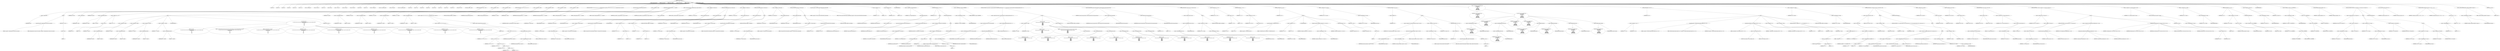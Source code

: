 digraph hostapd_notif_assoc {  
"1000130" [label = "(METHOD,hostapd_notif_assoc)" ]
"1000131" [label = "(PARAM,hostapd_data *hapd)" ]
"1000132" [label = "(PARAM,const u8 *addr)" ]
"1000133" [label = "(PARAM,const u8 *req_ies)" ]
"1000134" [label = "(PARAM,size_t req_ies_len)" ]
"1000135" [label = "(PARAM,int reassoc)" ]
"1000136" [label = "(BLOCK,,)" ]
"1000137" [label = "(LOCAL,v5: int)" ]
"1000138" [label = "(LOCAL,v6: int)" ]
"1000139" [label = "(LOCAL,v8: int)" ]
"1000140" [label = "(LOCAL,v9: int)" ]
"1000141" [label = "(LOCAL,v10: int)" ]
"1000142" [label = "(LOCAL,v11: int)" ]
"1000143" [label = "(LOCAL,v12: hostapd_data *)" ]
"1000144" [label = "(LOCAL,v13: const u8 *)" ]
"1000145" [label = "(LOCAL,v14: int)" ]
"1000146" [label = "(LOCAL,v16: size_t)" ]
"1000147" [label = "(LOCAL,v17: const u8 *)" ]
"1000148" [label = "(LOCAL,v18: sta_info *)" ]
"1000149" [label = "(LOCAL,v19: sta_info *)" ]
"1000150" [label = "(LOCAL,v20: bool)" ]
"1000151" [label = "(LOCAL,v21: int)" ]
"1000152" [label = "(LOCAL,v22: unsigned int)" ]
"1000153" [label = "(LOCAL,v23: wpa_state_machine *)" ]
"1000154" [label = "(LOCAL,v24: wpa_event)" ]
"1000155" [label = "(LOCAL,v25: wpa_state_machine *)" ]
"1000156" [label = "(LOCAL,v26: int)" ]
"1000157" [label = "(LOCAL,v27: int)" ]
"1000158" [label = "(LOCAL,v28: u32)" ]
"1000159" [label = "(LOCAL,v29: int)" ]
"1000160" [label = "(LOCAL,v30: bool)" ]
"1000161" [label = "(LOCAL,v31: int)" ]
"1000162" [label = "(LOCAL,v32: u32)" ]
"1000163" [label = "(LOCAL,v33: u8 *)" ]
"1000164" [label = "(LOCAL,eid: u8 [ 1064 ])" ]
"1000165" [label = "(LOCAL,elems: ieee802_11_elems)" ]
"1000166" [label = "(CONTROL_STRUCTURE,if ( !addr ),if ( !addr ))" ]
"1000167" [label = "(<operator>.logicalNot,!addr)" ]
"1000168" [label = "(IDENTIFIER,addr,!addr)" ]
"1000169" [label = "(BLOCK,,)" ]
"1000170" [label = "(wpa_printf,wpa_printf(2, \"hostapd_notif_assoc: Skip event with no address\"))" ]
"1000171" [label = "(LITERAL,2,wpa_printf(2, \"hostapd_notif_assoc: Skip event with no address\"))" ]
"1000172" [label = "(LITERAL,\"hostapd_notif_assoc: Skip event with no address\",wpa_printf(2, \"hostapd_notif_assoc: Skip event with no address\"))" ]
"1000173" [label = "(RETURN,return -1;,return -1;)" ]
"1000174" [label = "(<operator>.minus,-1)" ]
"1000175" [label = "(LITERAL,1,-1)" ]
"1000176" [label = "(<operator>.assignment,v5 = *addr)" ]
"1000177" [label = "(IDENTIFIER,v5,v5 = *addr)" ]
"1000178" [label = "(<operator>.indirection,*addr)" ]
"1000179" [label = "(IDENTIFIER,addr,v5 = *addr)" ]
"1000180" [label = "(<operator>.assignment,v6 = addr[1])" ]
"1000181" [label = "(IDENTIFIER,v6,v6 = addr[1])" ]
"1000182" [label = "(<operator>.indirectIndexAccess,addr[1])" ]
"1000183" [label = "(IDENTIFIER,addr,v6 = addr[1])" ]
"1000184" [label = "(LITERAL,1,v6 = addr[1])" ]
"1000185" [label = "(CONTROL_STRUCTURE,if ( (v5 & 1) != 0 ),if ( (v5 & 1) != 0 ))" ]
"1000186" [label = "(<operator>.notEquals,(v5 & 1) != 0)" ]
"1000187" [label = "(<operator>.and,v5 & 1)" ]
"1000188" [label = "(IDENTIFIER,v5,v5 & 1)" ]
"1000189" [label = "(LITERAL,1,v5 & 1)" ]
"1000190" [label = "(LITERAL,0,(v5 & 1) != 0)" ]
"1000191" [label = "(BLOCK,,)" ]
"1000192" [label = "(<operator>.assignment,v8 = addr[2])" ]
"1000193" [label = "(IDENTIFIER,v8,v8 = addr[2])" ]
"1000194" [label = "(<operator>.indirectIndexAccess,addr[2])" ]
"1000195" [label = "(IDENTIFIER,addr,v8 = addr[2])" ]
"1000196" [label = "(LITERAL,2,v8 = addr[2])" ]
"1000197" [label = "(<operator>.assignment,v9 = addr[3])" ]
"1000198" [label = "(IDENTIFIER,v9,v9 = addr[3])" ]
"1000199" [label = "(<operator>.indirectIndexAccess,addr[3])" ]
"1000200" [label = "(IDENTIFIER,addr,v9 = addr[3])" ]
"1000201" [label = "(LITERAL,3,v9 = addr[3])" ]
"1000202" [label = "(<operator>.assignment,v10 = addr[4])" ]
"1000203" [label = "(IDENTIFIER,v10,v10 = addr[4])" ]
"1000204" [label = "(<operator>.indirectIndexAccess,addr[4])" ]
"1000205" [label = "(IDENTIFIER,addr,v10 = addr[4])" ]
"1000206" [label = "(LITERAL,4,v10 = addr[4])" ]
"1000207" [label = "(<operator>.assignment,v11 = addr[5])" ]
"1000208" [label = "(IDENTIFIER,v11,v11 = addr[5])" ]
"1000209" [label = "(<operator>.indirectIndexAccess,addr[5])" ]
"1000210" [label = "(IDENTIFIER,addr,v11 = addr[5])" ]
"1000211" [label = "(LITERAL,5,v11 = addr[5])" ]
"1000212" [label = "(JUMP_TARGET,LABEL_10)" ]
"1000213" [label = "(wpa_printf,wpa_printf(\n      2,\n      \"%s: Invalid SA=%02x:%02x:%02x:%02x:%02x:%02x in received indication - ignore this indication silently\",\n      \"hostapd_notif_assoc\",\n      v5,\n      v6,\n      v8,\n      v9,\n      v10,\n      v11))" ]
"1000214" [label = "(LITERAL,2,wpa_printf(\n      2,\n      \"%s: Invalid SA=%02x:%02x:%02x:%02x:%02x:%02x in received indication - ignore this indication silently\",\n      \"hostapd_notif_assoc\",\n      v5,\n      v6,\n      v8,\n      v9,\n      v10,\n      v11))" ]
"1000215" [label = "(LITERAL,\"%s: Invalid SA=%02x:%02x:%02x:%02x:%02x:%02x in received indication - ignore this indication silently\",wpa_printf(\n      2,\n      \"%s: Invalid SA=%02x:%02x:%02x:%02x:%02x:%02x in received indication - ignore this indication silently\",\n      \"hostapd_notif_assoc\",\n      v5,\n      v6,\n      v8,\n      v9,\n      v10,\n      v11))" ]
"1000216" [label = "(LITERAL,\"hostapd_notif_assoc\",wpa_printf(\n      2,\n      \"%s: Invalid SA=%02x:%02x:%02x:%02x:%02x:%02x in received indication - ignore this indication silently\",\n      \"hostapd_notif_assoc\",\n      v5,\n      v6,\n      v8,\n      v9,\n      v10,\n      v11))" ]
"1000217" [label = "(IDENTIFIER,v5,wpa_printf(\n      2,\n      \"%s: Invalid SA=%02x:%02x:%02x:%02x:%02x:%02x in received indication - ignore this indication silently\",\n      \"hostapd_notif_assoc\",\n      v5,\n      v6,\n      v8,\n      v9,\n      v10,\n      v11))" ]
"1000218" [label = "(IDENTIFIER,v6,wpa_printf(\n      2,\n      \"%s: Invalid SA=%02x:%02x:%02x:%02x:%02x:%02x in received indication - ignore this indication silently\",\n      \"hostapd_notif_assoc\",\n      v5,\n      v6,\n      v8,\n      v9,\n      v10,\n      v11))" ]
"1000219" [label = "(IDENTIFIER,v8,wpa_printf(\n      2,\n      \"%s: Invalid SA=%02x:%02x:%02x:%02x:%02x:%02x in received indication - ignore this indication silently\",\n      \"hostapd_notif_assoc\",\n      v5,\n      v6,\n      v8,\n      v9,\n      v10,\n      v11))" ]
"1000220" [label = "(IDENTIFIER,v9,wpa_printf(\n      2,\n      \"%s: Invalid SA=%02x:%02x:%02x:%02x:%02x:%02x in received indication - ignore this indication silently\",\n      \"hostapd_notif_assoc\",\n      v5,\n      v6,\n      v8,\n      v9,\n      v10,\n      v11))" ]
"1000221" [label = "(IDENTIFIER,v10,wpa_printf(\n      2,\n      \"%s: Invalid SA=%02x:%02x:%02x:%02x:%02x:%02x in received indication - ignore this indication silently\",\n      \"hostapd_notif_assoc\",\n      v5,\n      v6,\n      v8,\n      v9,\n      v10,\n      v11))" ]
"1000222" [label = "(IDENTIFIER,v11,wpa_printf(\n      2,\n      \"%s: Invalid SA=%02x:%02x:%02x:%02x:%02x:%02x in received indication - ignore this indication silently\",\n      \"hostapd_notif_assoc\",\n      v5,\n      v6,\n      v8,\n      v9,\n      v10,\n      v11))" ]
"1000223" [label = "(RETURN,return 0;,return 0;)" ]
"1000224" [label = "(LITERAL,0,return 0;)" ]
"1000225" [label = "(<operator>.assignment,v8 = addr[2])" ]
"1000226" [label = "(IDENTIFIER,v8,v8 = addr[2])" ]
"1000227" [label = "(<operator>.indirectIndexAccess,addr[2])" ]
"1000228" [label = "(IDENTIFIER,addr,v8 = addr[2])" ]
"1000229" [label = "(LITERAL,2,v8 = addr[2])" ]
"1000230" [label = "(<operator>.assignment,v9 = addr[3])" ]
"1000231" [label = "(IDENTIFIER,v9,v9 = addr[3])" ]
"1000232" [label = "(<operator>.indirectIndexAccess,addr[3])" ]
"1000233" [label = "(IDENTIFIER,addr,v9 = addr[3])" ]
"1000234" [label = "(LITERAL,3,v9 = addr[3])" ]
"1000235" [label = "(<operator>.assignment,v10 = addr[4])" ]
"1000236" [label = "(IDENTIFIER,v10,v10 = addr[4])" ]
"1000237" [label = "(<operator>.indirectIndexAccess,addr[4])" ]
"1000238" [label = "(IDENTIFIER,addr,v10 = addr[4])" ]
"1000239" [label = "(LITERAL,4,v10 = addr[4])" ]
"1000240" [label = "(<operator>.assignment,v11 = addr[5])" ]
"1000241" [label = "(IDENTIFIER,v11,v11 = addr[5])" ]
"1000242" [label = "(<operator>.indirectIndexAccess,addr[5])" ]
"1000243" [label = "(IDENTIFIER,addr,v11 = addr[5])" ]
"1000244" [label = "(LITERAL,5,v11 = addr[5])" ]
"1000245" [label = "(CONTROL_STRUCTURE,if ( !(v6 | v5 | v8 | v9 | v10 | v11) || !memcmp(addr, hapd->own_addr, 6u) ),if ( !(v6 | v5 | v8 | v9 | v10 | v11) || !memcmp(addr, hapd->own_addr, 6u) ))" ]
"1000246" [label = "(<operator>.logicalOr,!(v6 | v5 | v8 | v9 | v10 | v11) || !memcmp(addr, hapd->own_addr, 6u))" ]
"1000247" [label = "(<operator>.logicalNot,!(v6 | v5 | v8 | v9 | v10 | v11))" ]
"1000248" [label = "(<operator>.or,v6 | v5 | v8 | v9 | v10 | v11)" ]
"1000249" [label = "(IDENTIFIER,v6,v6 | v5 | v8 | v9 | v10 | v11)" ]
"1000250" [label = "(<operator>.or,v5 | v8 | v9 | v10 | v11)" ]
"1000251" [label = "(IDENTIFIER,v5,v5 | v8 | v9 | v10 | v11)" ]
"1000252" [label = "(<operator>.or,v8 | v9 | v10 | v11)" ]
"1000253" [label = "(IDENTIFIER,v8,v8 | v9 | v10 | v11)" ]
"1000254" [label = "(<operator>.or,v9 | v10 | v11)" ]
"1000255" [label = "(IDENTIFIER,v9,v9 | v10 | v11)" ]
"1000256" [label = "(<operator>.or,v10 | v11)" ]
"1000257" [label = "(IDENTIFIER,v10,v10 | v11)" ]
"1000258" [label = "(IDENTIFIER,v11,v10 | v11)" ]
"1000259" [label = "(<operator>.logicalNot,!memcmp(addr, hapd->own_addr, 6u))" ]
"1000260" [label = "(memcmp,memcmp(addr, hapd->own_addr, 6u))" ]
"1000261" [label = "(IDENTIFIER,addr,memcmp(addr, hapd->own_addr, 6u))" ]
"1000262" [label = "(<operator>.indirectFieldAccess,hapd->own_addr)" ]
"1000263" [label = "(IDENTIFIER,hapd,memcmp(addr, hapd->own_addr, 6u))" ]
"1000264" [label = "(FIELD_IDENTIFIER,own_addr,own_addr)" ]
"1000265" [label = "(LITERAL,6u,memcmp(addr, hapd->own_addr, 6u))" ]
"1000266" [label = "(CONTROL_STRUCTURE,goto LABEL_10;,goto LABEL_10;)" ]
"1000267" [label = "(random_add_randomness,random_add_randomness(addr, 6u))" ]
"1000268" [label = "(IDENTIFIER,addr,random_add_randomness(addr, 6u))" ]
"1000269" [label = "(LITERAL,6u,random_add_randomness(addr, 6u))" ]
"1000270" [label = "(<operator>.assignment,v12 = hapd)" ]
"1000271" [label = "(IDENTIFIER,v12,v12 = hapd)" ]
"1000272" [label = "(IDENTIFIER,hapd,v12 = hapd)" ]
"1000273" [label = "(hostapd_logger,hostapd_logger(hapd, addr, 1u, 2, \"associated\"))" ]
"1000274" [label = "(IDENTIFIER,hapd,hostapd_logger(hapd, addr, 1u, 2, \"associated\"))" ]
"1000275" [label = "(IDENTIFIER,addr,hostapd_logger(hapd, addr, 1u, 2, \"associated\"))" ]
"1000276" [label = "(LITERAL,1u,hostapd_logger(hapd, addr, 1u, 2, \"associated\"))" ]
"1000277" [label = "(LITERAL,2,hostapd_logger(hapd, addr, 1u, 2, \"associated\"))" ]
"1000278" [label = "(LITERAL,\"associated\",hostapd_logger(hapd, addr, 1u, 2, \"associated\"))" ]
"1000279" [label = "(ieee802_11_parse_elems,ieee802_11_parse_elems(req_ies, req_ies_len, &elems, 0))" ]
"1000280" [label = "(IDENTIFIER,req_ies,ieee802_11_parse_elems(req_ies, req_ies_len, &elems, 0))" ]
"1000281" [label = "(IDENTIFIER,req_ies_len,ieee802_11_parse_elems(req_ies, req_ies_len, &elems, 0))" ]
"1000282" [label = "(<operator>.addressOf,&elems)" ]
"1000283" [label = "(IDENTIFIER,elems,ieee802_11_parse_elems(req_ies, req_ies_len, &elems, 0))" ]
"1000284" [label = "(LITERAL,0,ieee802_11_parse_elems(req_ies, req_ies_len, &elems, 0))" ]
"1000285" [label = "(<operator>.assignment,v13 = elems.wps_ie)" ]
"1000286" [label = "(IDENTIFIER,v13,v13 = elems.wps_ie)" ]
"1000287" [label = "(<operator>.fieldAccess,elems.wps_ie)" ]
"1000288" [label = "(IDENTIFIER,elems,v13 = elems.wps_ie)" ]
"1000289" [label = "(FIELD_IDENTIFIER,wps_ie,wps_ie)" ]
"1000290" [label = "(CONTROL_STRUCTURE,if ( elems.wps_ie ),if ( elems.wps_ie ))" ]
"1000291" [label = "(<operator>.fieldAccess,elems.wps_ie)" ]
"1000292" [label = "(IDENTIFIER,elems,if ( elems.wps_ie ))" ]
"1000293" [label = "(FIELD_IDENTIFIER,wps_ie,wps_ie)" ]
"1000294" [label = "(BLOCK,,)" ]
"1000295" [label = "(<operator>.assignment,v14 = elems.wps_ie_len)" ]
"1000296" [label = "(IDENTIFIER,v14,v14 = elems.wps_ie_len)" ]
"1000297" [label = "(<operator>.fieldAccess,elems.wps_ie_len)" ]
"1000298" [label = "(IDENTIFIER,elems,v14 = elems.wps_ie_len)" ]
"1000299" [label = "(FIELD_IDENTIFIER,wps_ie_len,wps_ie_len)" ]
"1000300" [label = "(wpa_printf,wpa_printf(2, \"STA included WPS IE in (Re)AssocReq\"))" ]
"1000301" [label = "(LITERAL,2,wpa_printf(2, \"STA included WPS IE in (Re)AssocReq\"))" ]
"1000302" [label = "(LITERAL,\"STA included WPS IE in (Re)AssocReq\",wpa_printf(2, \"STA included WPS IE in (Re)AssocReq\"))" ]
"1000303" [label = "(JUMP_TARGET,LABEL_15)" ]
"1000304" [label = "(<operator>.assignment,v16 = v14 + 2)" ]
"1000305" [label = "(IDENTIFIER,v16,v16 = v14 + 2)" ]
"1000306" [label = "(<operator>.addition,v14 + 2)" ]
"1000307" [label = "(IDENTIFIER,v14,v14 + 2)" ]
"1000308" [label = "(LITERAL,2,v14 + 2)" ]
"1000309" [label = "(<operator>.assignment,v17 = v13 - 2)" ]
"1000310" [label = "(IDENTIFIER,v17,v17 = v13 - 2)" ]
"1000311" [label = "(<operator>.subtraction,v13 - 2)" ]
"1000312" [label = "(IDENTIFIER,v13,v13 - 2)" ]
"1000313" [label = "(LITERAL,2,v13 - 2)" ]
"1000314" [label = "(CONTROL_STRUCTURE,goto LABEL_16;,goto LABEL_16;)" ]
"1000315" [label = "(<operator>.assignment,v13 = elems.rsn_ie)" ]
"1000316" [label = "(IDENTIFIER,v13,v13 = elems.rsn_ie)" ]
"1000317" [label = "(<operator>.fieldAccess,elems.rsn_ie)" ]
"1000318" [label = "(IDENTIFIER,elems,v13 = elems.rsn_ie)" ]
"1000319" [label = "(FIELD_IDENTIFIER,rsn_ie,rsn_ie)" ]
"1000320" [label = "(CONTROL_STRUCTURE,if ( elems.rsn_ie ),if ( elems.rsn_ie ))" ]
"1000321" [label = "(<operator>.fieldAccess,elems.rsn_ie)" ]
"1000322" [label = "(IDENTIFIER,elems,if ( elems.rsn_ie ))" ]
"1000323" [label = "(FIELD_IDENTIFIER,rsn_ie,rsn_ie)" ]
"1000324" [label = "(BLOCK,,)" ]
"1000325" [label = "(<operator>.assignment,v14 = elems.rsn_ie_len)" ]
"1000326" [label = "(IDENTIFIER,v14,v14 = elems.rsn_ie_len)" ]
"1000327" [label = "(<operator>.fieldAccess,elems.rsn_ie_len)" ]
"1000328" [label = "(IDENTIFIER,elems,v14 = elems.rsn_ie_len)" ]
"1000329" [label = "(FIELD_IDENTIFIER,rsn_ie_len,rsn_ie_len)" ]
"1000330" [label = "(wpa_printf,wpa_printf(2, \"STA included RSN IE in (Re)AssocReq\"))" ]
"1000331" [label = "(LITERAL,2,wpa_printf(2, \"STA included RSN IE in (Re)AssocReq\"))" ]
"1000332" [label = "(LITERAL,\"STA included RSN IE in (Re)AssocReq\",wpa_printf(2, \"STA included RSN IE in (Re)AssocReq\"))" ]
"1000333" [label = "(CONTROL_STRUCTURE,goto LABEL_15;,goto LABEL_15;)" ]
"1000334" [label = "(<operator>.assignment,v13 = elems.wpa_ie)" ]
"1000335" [label = "(IDENTIFIER,v13,v13 = elems.wpa_ie)" ]
"1000336" [label = "(<operator>.fieldAccess,elems.wpa_ie)" ]
"1000337" [label = "(IDENTIFIER,elems,v13 = elems.wpa_ie)" ]
"1000338" [label = "(FIELD_IDENTIFIER,wpa_ie,wpa_ie)" ]
"1000339" [label = "(CONTROL_STRUCTURE,if ( elems.wpa_ie ),if ( elems.wpa_ie ))" ]
"1000340" [label = "(<operator>.fieldAccess,elems.wpa_ie)" ]
"1000341" [label = "(IDENTIFIER,elems,if ( elems.wpa_ie ))" ]
"1000342" [label = "(FIELD_IDENTIFIER,wpa_ie,wpa_ie)" ]
"1000343" [label = "(BLOCK,,)" ]
"1000344" [label = "(<operator>.assignment,v14 = elems.wpa_ie_len)" ]
"1000345" [label = "(IDENTIFIER,v14,v14 = elems.wpa_ie_len)" ]
"1000346" [label = "(<operator>.fieldAccess,elems.wpa_ie_len)" ]
"1000347" [label = "(IDENTIFIER,elems,v14 = elems.wpa_ie_len)" ]
"1000348" [label = "(FIELD_IDENTIFIER,wpa_ie_len,wpa_ie_len)" ]
"1000349" [label = "(wpa_printf,wpa_printf(2, \"STA included WPA IE in (Re)AssocReq\"))" ]
"1000350" [label = "(LITERAL,2,wpa_printf(2, \"STA included WPA IE in (Re)AssocReq\"))" ]
"1000351" [label = "(LITERAL,\"STA included WPA IE in (Re)AssocReq\",wpa_printf(2, \"STA included WPA IE in (Re)AssocReq\"))" ]
"1000352" [label = "(CONTROL_STRUCTURE,goto LABEL_15;,goto LABEL_15;)" ]
"1000353" [label = "(wpa_printf,wpa_printf(2, \"STA did not include WPS/RSN/WPA IE in (Re)AssocReq\"))" ]
"1000354" [label = "(LITERAL,2,wpa_printf(2, \"STA did not include WPS/RSN/WPA IE in (Re)AssocReq\"))" ]
"1000355" [label = "(LITERAL,\"STA did not include WPS/RSN/WPA IE in (Re)AssocReq\",wpa_printf(2, \"STA did not include WPS/RSN/WPA IE in (Re)AssocReq\"))" ]
"1000356" [label = "(<operator>.assignment,v17 = 0)" ]
"1000357" [label = "(IDENTIFIER,v17,v17 = 0)" ]
"1000358" [label = "(LITERAL,0,v17 = 0)" ]
"1000359" [label = "(<operator>.assignment,v16 = 0)" ]
"1000360" [label = "(IDENTIFIER,v16,v16 = 0)" ]
"1000361" [label = "(LITERAL,0,v16 = 0)" ]
"1000362" [label = "(JUMP_TARGET,LABEL_16)" ]
"1000363" [label = "(<operator>.assignment,v18 = ap_get_sta(hapd, addr))" ]
"1000364" [label = "(IDENTIFIER,v18,v18 = ap_get_sta(hapd, addr))" ]
"1000365" [label = "(ap_get_sta,ap_get_sta(hapd, addr))" ]
"1000366" [label = "(IDENTIFIER,hapd,ap_get_sta(hapd, addr))" ]
"1000367" [label = "(IDENTIFIER,addr,ap_get_sta(hapd, addr))" ]
"1000368" [label = "(CONTROL_STRUCTURE,if ( v18 ),if ( v18 ))" ]
"1000369" [label = "(IDENTIFIER,v18,if ( v18 ))" ]
"1000370" [label = "(BLOCK,,)" ]
"1000371" [label = "(<operator>.assignment,v19 = v18)" ]
"1000372" [label = "(IDENTIFIER,v19,v19 = v18)" ]
"1000373" [label = "(IDENTIFIER,v18,v19 = v18)" ]
"1000374" [label = "(ap_sta_no_session_timeout,ap_sta_no_session_timeout(hapd, v18))" ]
"1000375" [label = "(IDENTIFIER,hapd,ap_sta_no_session_timeout(hapd, v18))" ]
"1000376" [label = "(IDENTIFIER,v18,ap_sta_no_session_timeout(hapd, v18))" ]
"1000377" [label = "(accounting_sta_stop,accounting_sta_stop(hapd, v19))" ]
"1000378" [label = "(IDENTIFIER,hapd,accounting_sta_stop(hapd, v19))" ]
"1000379" [label = "(IDENTIFIER,v19,accounting_sta_stop(hapd, v19))" ]
"1000380" [label = "(<operator>.assignment,v19->timeout_next = STA_NULLFUNC)" ]
"1000381" [label = "(<operator>.indirectFieldAccess,v19->timeout_next)" ]
"1000382" [label = "(IDENTIFIER,v19,v19->timeout_next = STA_NULLFUNC)" ]
"1000383" [label = "(FIELD_IDENTIFIER,timeout_next,timeout_next)" ]
"1000384" [label = "(IDENTIFIER,STA_NULLFUNC,v19->timeout_next = STA_NULLFUNC)" ]
"1000385" [label = "(CONTROL_STRUCTURE,else,else)" ]
"1000386" [label = "(BLOCK,,)" ]
"1000387" [label = "(<operator>.assignment,v19 = ap_sta_add(hapd, addr))" ]
"1000388" [label = "(IDENTIFIER,v19,v19 = ap_sta_add(hapd, addr))" ]
"1000389" [label = "(ap_sta_add,ap_sta_add(hapd, addr))" ]
"1000390" [label = "(IDENTIFIER,hapd,ap_sta_add(hapd, addr))" ]
"1000391" [label = "(IDENTIFIER,addr,ap_sta_add(hapd, addr))" ]
"1000392" [label = "(CONTROL_STRUCTURE,if ( !v19 ),if ( !v19 ))" ]
"1000393" [label = "(<operator>.logicalNot,!v19)" ]
"1000394" [label = "(IDENTIFIER,v19,!v19)" ]
"1000395" [label = "(BLOCK,,)" ]
"1000396" [label = "(hostapd_drv_sta_disassoc,hostapd_drv_sta_disassoc(hapd, addr, 5))" ]
"1000397" [label = "(IDENTIFIER,hapd,hostapd_drv_sta_disassoc(hapd, addr, 5))" ]
"1000398" [label = "(IDENTIFIER,addr,hostapd_drv_sta_disassoc(hapd, addr, 5))" ]
"1000399" [label = "(LITERAL,5,hostapd_drv_sta_disassoc(hapd, addr, 5))" ]
"1000400" [label = "(RETURN,return -1;,return -1;)" ]
"1000401" [label = "(<operator>.minus,-1)" ]
"1000402" [label = "(LITERAL,1,-1)" ]
"1000403" [label = "(<operators>.assignmentAnd,v19->flags &= 0xFFFECFFF)" ]
"1000404" [label = "(<operator>.indirectFieldAccess,v19->flags)" ]
"1000405" [label = "(IDENTIFIER,v19,v19->flags &= 0xFFFECFFF)" ]
"1000406" [label = "(FIELD_IDENTIFIER,flags,flags)" ]
"1000407" [label = "(LITERAL,0xFFFECFFF,v19->flags &= 0xFFFECFFF)" ]
"1000408" [label = "(CONTROL_STRUCTURE,if ( !hapd->iface->drv_max_acl_mac_addrs && hostapd_check_acl(hapd, addr, 0) != 1 ),if ( !hapd->iface->drv_max_acl_mac_addrs && hostapd_check_acl(hapd, addr, 0) != 1 ))" ]
"1000409" [label = "(<operator>.logicalAnd,!hapd->iface->drv_max_acl_mac_addrs && hostapd_check_acl(hapd, addr, 0) != 1)" ]
"1000410" [label = "(<operator>.logicalNot,!hapd->iface->drv_max_acl_mac_addrs)" ]
"1000411" [label = "(<operator>.indirectFieldAccess,hapd->iface->drv_max_acl_mac_addrs)" ]
"1000412" [label = "(<operator>.indirectFieldAccess,hapd->iface)" ]
"1000413" [label = "(IDENTIFIER,hapd,!hapd->iface->drv_max_acl_mac_addrs)" ]
"1000414" [label = "(FIELD_IDENTIFIER,iface,iface)" ]
"1000415" [label = "(FIELD_IDENTIFIER,drv_max_acl_mac_addrs,drv_max_acl_mac_addrs)" ]
"1000416" [label = "(<operator>.notEquals,hostapd_check_acl(hapd, addr, 0) != 1)" ]
"1000417" [label = "(hostapd_check_acl,hostapd_check_acl(hapd, addr, 0))" ]
"1000418" [label = "(IDENTIFIER,hapd,hostapd_check_acl(hapd, addr, 0))" ]
"1000419" [label = "(IDENTIFIER,addr,hostapd_check_acl(hapd, addr, 0))" ]
"1000420" [label = "(LITERAL,0,hostapd_check_acl(hapd, addr, 0))" ]
"1000421" [label = "(LITERAL,1,hostapd_check_acl(hapd, addr, 0) != 1)" ]
"1000422" [label = "(BLOCK,,)" ]
"1000423" [label = "(<operator>.assignment,v12 = hapd)" ]
"1000424" [label = "(IDENTIFIER,v12,v12 = hapd)" ]
"1000425" [label = "(IDENTIFIER,hapd,v12 = hapd)" ]
"1000426" [label = "(wpa_printf,wpa_printf(\n      3,\n      \"STA %02x:%02x:%02x:%02x:%02x:%02x not allowed to connect\",\n      *addr,\n      addr[1],\n      addr[2],\n      addr[3],\n      addr[4],\n      addr[5]))" ]
"1000427" [label = "(LITERAL,3,wpa_printf(\n      3,\n      \"STA %02x:%02x:%02x:%02x:%02x:%02x not allowed to connect\",\n      *addr,\n      addr[1],\n      addr[2],\n      addr[3],\n      addr[4],\n      addr[5]))" ]
"1000428" [label = "(LITERAL,\"STA %02x:%02x:%02x:%02x:%02x:%02x not allowed to connect\",wpa_printf(\n      3,\n      \"STA %02x:%02x:%02x:%02x:%02x:%02x not allowed to connect\",\n      *addr,\n      addr[1],\n      addr[2],\n      addr[3],\n      addr[4],\n      addr[5]))" ]
"1000429" [label = "(<operator>.indirection,*addr)" ]
"1000430" [label = "(IDENTIFIER,addr,wpa_printf(\n      3,\n      \"STA %02x:%02x:%02x:%02x:%02x:%02x not allowed to connect\",\n      *addr,\n      addr[1],\n      addr[2],\n      addr[3],\n      addr[4],\n      addr[5]))" ]
"1000431" [label = "(<operator>.indirectIndexAccess,addr[1])" ]
"1000432" [label = "(IDENTIFIER,addr,wpa_printf(\n      3,\n      \"STA %02x:%02x:%02x:%02x:%02x:%02x not allowed to connect\",\n      *addr,\n      addr[1],\n      addr[2],\n      addr[3],\n      addr[4],\n      addr[5]))" ]
"1000433" [label = "(LITERAL,1,wpa_printf(\n      3,\n      \"STA %02x:%02x:%02x:%02x:%02x:%02x not allowed to connect\",\n      *addr,\n      addr[1],\n      addr[2],\n      addr[3],\n      addr[4],\n      addr[5]))" ]
"1000434" [label = "(<operator>.indirectIndexAccess,addr[2])" ]
"1000435" [label = "(IDENTIFIER,addr,wpa_printf(\n      3,\n      \"STA %02x:%02x:%02x:%02x:%02x:%02x not allowed to connect\",\n      *addr,\n      addr[1],\n      addr[2],\n      addr[3],\n      addr[4],\n      addr[5]))" ]
"1000436" [label = "(LITERAL,2,wpa_printf(\n      3,\n      \"STA %02x:%02x:%02x:%02x:%02x:%02x not allowed to connect\",\n      *addr,\n      addr[1],\n      addr[2],\n      addr[3],\n      addr[4],\n      addr[5]))" ]
"1000437" [label = "(<operator>.indirectIndexAccess,addr[3])" ]
"1000438" [label = "(IDENTIFIER,addr,wpa_printf(\n      3,\n      \"STA %02x:%02x:%02x:%02x:%02x:%02x not allowed to connect\",\n      *addr,\n      addr[1],\n      addr[2],\n      addr[3],\n      addr[4],\n      addr[5]))" ]
"1000439" [label = "(LITERAL,3,wpa_printf(\n      3,\n      \"STA %02x:%02x:%02x:%02x:%02x:%02x not allowed to connect\",\n      *addr,\n      addr[1],\n      addr[2],\n      addr[3],\n      addr[4],\n      addr[5]))" ]
"1000440" [label = "(<operator>.indirectIndexAccess,addr[4])" ]
"1000441" [label = "(IDENTIFIER,addr,wpa_printf(\n      3,\n      \"STA %02x:%02x:%02x:%02x:%02x:%02x not allowed to connect\",\n      *addr,\n      addr[1],\n      addr[2],\n      addr[3],\n      addr[4],\n      addr[5]))" ]
"1000442" [label = "(LITERAL,4,wpa_printf(\n      3,\n      \"STA %02x:%02x:%02x:%02x:%02x:%02x not allowed to connect\",\n      *addr,\n      addr[1],\n      addr[2],\n      addr[3],\n      addr[4],\n      addr[5]))" ]
"1000443" [label = "(<operator>.indirectIndexAccess,addr[5])" ]
"1000444" [label = "(IDENTIFIER,addr,wpa_printf(\n      3,\n      \"STA %02x:%02x:%02x:%02x:%02x:%02x not allowed to connect\",\n      *addr,\n      addr[1],\n      addr[2],\n      addr[3],\n      addr[4],\n      addr[5]))" ]
"1000445" [label = "(LITERAL,5,wpa_printf(\n      3,\n      \"STA %02x:%02x:%02x:%02x:%02x:%02x not allowed to connect\",\n      *addr,\n      addr[1],\n      addr[2],\n      addr[3],\n      addr[4],\n      addr[5]))" ]
"1000446" [label = "(<operator>.assignment,v21 = 1)" ]
"1000447" [label = "(IDENTIFIER,v21,v21 = 1)" ]
"1000448" [label = "(LITERAL,1,v21 = 1)" ]
"1000449" [label = "(CONTROL_STRUCTURE,goto LABEL_40;,goto LABEL_40;)" ]
"1000450" [label = "(ap_copy_sta_supp_op_classes,ap_copy_sta_supp_op_classes(v19, elems.supp_op_classes, elems.supp_op_classes_len))" ]
"1000451" [label = "(IDENTIFIER,v19,ap_copy_sta_supp_op_classes(v19, elems.supp_op_classes, elems.supp_op_classes_len))" ]
"1000452" [label = "(<operator>.fieldAccess,elems.supp_op_classes)" ]
"1000453" [label = "(IDENTIFIER,elems,ap_copy_sta_supp_op_classes(v19, elems.supp_op_classes, elems.supp_op_classes_len))" ]
"1000454" [label = "(FIELD_IDENTIFIER,supp_op_classes,supp_op_classes)" ]
"1000455" [label = "(<operator>.fieldAccess,elems.supp_op_classes_len)" ]
"1000456" [label = "(IDENTIFIER,elems,ap_copy_sta_supp_op_classes(v19, elems.supp_op_classes, elems.supp_op_classes_len))" ]
"1000457" [label = "(FIELD_IDENTIFIER,supp_op_classes_len,supp_op_classes_len)" ]
"1000458" [label = "(CONTROL_STRUCTURE,if ( !hapd->conf->wpa ),if ( !hapd->conf->wpa ))" ]
"1000459" [label = "(<operator>.logicalNot,!hapd->conf->wpa)" ]
"1000460" [label = "(<operator>.indirectFieldAccess,hapd->conf->wpa)" ]
"1000461" [label = "(<operator>.indirectFieldAccess,hapd->conf)" ]
"1000462" [label = "(IDENTIFIER,hapd,!hapd->conf->wpa)" ]
"1000463" [label = "(FIELD_IDENTIFIER,conf,conf)" ]
"1000464" [label = "(FIELD_IDENTIFIER,wpa,wpa)" ]
"1000465" [label = "(BLOCK,,)" ]
"1000466" [label = "(<operator>.assignment,v22 = v19->flags)" ]
"1000467" [label = "(IDENTIFIER,v22,v22 = v19->flags)" ]
"1000468" [label = "(<operator>.indirectFieldAccess,v19->flags)" ]
"1000469" [label = "(IDENTIFIER,v19,v22 = v19->flags)" ]
"1000470" [label = "(FIELD_IDENTIFIER,flags,flags)" ]
"1000471" [label = "(CONTROL_STRUCTURE,goto LABEL_28;,goto LABEL_28;)" ]
"1000472" [label = "(<operator>.assignment,v20 = v17 == 0)" ]
"1000473" [label = "(IDENTIFIER,v20,v20 = v17 == 0)" ]
"1000474" [label = "(<operator>.equals,v17 == 0)" ]
"1000475" [label = "(IDENTIFIER,v17,v17 == 0)" ]
"1000476" [label = "(LITERAL,0,v17 == 0)" ]
"1000477" [label = "(CONTROL_STRUCTURE,if ( v17 ),if ( v17 ))" ]
"1000478" [label = "(IDENTIFIER,v17,if ( v17 ))" ]
"1000479" [label = "(<operator>.assignment,v20 = v16 == 0)" ]
"1000480" [label = "(IDENTIFIER,v20,v20 = v16 == 0)" ]
"1000481" [label = "(<operator>.equals,v16 == 0)" ]
"1000482" [label = "(IDENTIFIER,v16,v16 == 0)" ]
"1000483" [label = "(LITERAL,0,v16 == 0)" ]
"1000484" [label = "(CONTROL_STRUCTURE,if ( v20 ),if ( v20 ))" ]
"1000485" [label = "(IDENTIFIER,v20,if ( v20 ))" ]
"1000486" [label = "(BLOCK,,)" ]
"1000487" [label = "(wpa_printf,wpa_printf(2, \"No WPA/RSN IE from STA\"))" ]
"1000488" [label = "(LITERAL,2,wpa_printf(2, \"No WPA/RSN IE from STA\"))" ]
"1000489" [label = "(LITERAL,\"No WPA/RSN IE from STA\",wpa_printf(2, \"No WPA/RSN IE from STA\"))" ]
"1000490" [label = "(<operator>.assignment,v21 = 13)" ]
"1000491" [label = "(IDENTIFIER,v21,v21 = 13)" ]
"1000492" [label = "(LITERAL,13,v21 = 13)" ]
"1000493" [label = "(JUMP_TARGET,LABEL_40)" ]
"1000494" [label = "(hostapd_drv_sta_disassoc,hostapd_drv_sta_disassoc(v12, v19->addr, v21))" ]
"1000495" [label = "(IDENTIFIER,v12,hostapd_drv_sta_disassoc(v12, v19->addr, v21))" ]
"1000496" [label = "(<operator>.indirectFieldAccess,v19->addr)" ]
"1000497" [label = "(IDENTIFIER,v19,hostapd_drv_sta_disassoc(v12, v19->addr, v21))" ]
"1000498" [label = "(FIELD_IDENTIFIER,addr,addr)" ]
"1000499" [label = "(IDENTIFIER,v21,hostapd_drv_sta_disassoc(v12, v19->addr, v21))" ]
"1000500" [label = "(ap_free_sta,ap_free_sta(v12, v19))" ]
"1000501" [label = "(IDENTIFIER,v12,ap_free_sta(v12, v19))" ]
"1000502" [label = "(IDENTIFIER,v19,ap_free_sta(v12, v19))" ]
"1000503" [label = "(RETURN,return -1;,return -1;)" ]
"1000504" [label = "(<operator>.minus,-1)" ]
"1000505" [label = "(LITERAL,1,-1)" ]
"1000506" [label = "(<operator>.assignment,v25 = v19->wpa_sm)" ]
"1000507" [label = "(IDENTIFIER,v25,v25 = v19->wpa_sm)" ]
"1000508" [label = "(<operator>.indirectFieldAccess,v19->wpa_sm)" ]
"1000509" [label = "(IDENTIFIER,v19,v25 = v19->wpa_sm)" ]
"1000510" [label = "(FIELD_IDENTIFIER,wpa_sm,wpa_sm)" ]
"1000511" [label = "(CONTROL_STRUCTURE,if ( !v25 ),if ( !v25 ))" ]
"1000512" [label = "(<operator>.logicalNot,!v25)" ]
"1000513" [label = "(IDENTIFIER,v25,!v25)" ]
"1000514" [label = "(BLOCK,,)" ]
"1000515" [label = "(<operator>.assignment,v25 = wpa_auth_sta_init(hapd->wpa_auth, v19->addr, 0))" ]
"1000516" [label = "(IDENTIFIER,v25,v25 = wpa_auth_sta_init(hapd->wpa_auth, v19->addr, 0))" ]
"1000517" [label = "(wpa_auth_sta_init,wpa_auth_sta_init(hapd->wpa_auth, v19->addr, 0))" ]
"1000518" [label = "(<operator>.indirectFieldAccess,hapd->wpa_auth)" ]
"1000519" [label = "(IDENTIFIER,hapd,wpa_auth_sta_init(hapd->wpa_auth, v19->addr, 0))" ]
"1000520" [label = "(FIELD_IDENTIFIER,wpa_auth,wpa_auth)" ]
"1000521" [label = "(<operator>.indirectFieldAccess,v19->addr)" ]
"1000522" [label = "(IDENTIFIER,v19,wpa_auth_sta_init(hapd->wpa_auth, v19->addr, 0))" ]
"1000523" [label = "(FIELD_IDENTIFIER,addr,addr)" ]
"1000524" [label = "(LITERAL,0,wpa_auth_sta_init(hapd->wpa_auth, v19->addr, 0))" ]
"1000525" [label = "(<operator>.assignment,v19->wpa_sm = v25)" ]
"1000526" [label = "(<operator>.indirectFieldAccess,v19->wpa_sm)" ]
"1000527" [label = "(IDENTIFIER,v19,v19->wpa_sm = v25)" ]
"1000528" [label = "(FIELD_IDENTIFIER,wpa_sm,wpa_sm)" ]
"1000529" [label = "(IDENTIFIER,v25,v19->wpa_sm = v25)" ]
"1000530" [label = "(CONTROL_STRUCTURE,if ( !v25 ),if ( !v25 ))" ]
"1000531" [label = "(<operator>.logicalNot,!v25)" ]
"1000532" [label = "(IDENTIFIER,v25,!v25)" ]
"1000533" [label = "(BLOCK,,)" ]
"1000534" [label = "(wpa_printf,wpa_printf(5, \"Failed to initialize WPA state machine\"))" ]
"1000535" [label = "(LITERAL,5,wpa_printf(5, \"Failed to initialize WPA state machine\"))" ]
"1000536" [label = "(LITERAL,\"Failed to initialize WPA state machine\",wpa_printf(5, \"Failed to initialize WPA state machine\"))" ]
"1000537" [label = "(RETURN,return -1;,return -1;)" ]
"1000538" [label = "(<operator>.minus,-1)" ]
"1000539" [label = "(LITERAL,1,-1)" ]
"1000540" [label = "(<operator>.assignment,v26 = wpa_validate_wpa_ie(\n          hapd->wpa_auth,\n          v25,\n          hapd->iface->freq,\n          v17,\n          v16,\n          elems.mdie,\n          elems.mdie_len,\n          elems.owe_dh,\n          elems.owe_dh_len))" ]
"1000541" [label = "(IDENTIFIER,v26,v26 = wpa_validate_wpa_ie(\n          hapd->wpa_auth,\n          v25,\n          hapd->iface->freq,\n          v17,\n          v16,\n          elems.mdie,\n          elems.mdie_len,\n          elems.owe_dh,\n          elems.owe_dh_len))" ]
"1000542" [label = "(wpa_validate_wpa_ie,wpa_validate_wpa_ie(\n          hapd->wpa_auth,\n          v25,\n          hapd->iface->freq,\n          v17,\n          v16,\n          elems.mdie,\n          elems.mdie_len,\n          elems.owe_dh,\n          elems.owe_dh_len))" ]
"1000543" [label = "(<operator>.indirectFieldAccess,hapd->wpa_auth)" ]
"1000544" [label = "(IDENTIFIER,hapd,wpa_validate_wpa_ie(\n          hapd->wpa_auth,\n          v25,\n          hapd->iface->freq,\n          v17,\n          v16,\n          elems.mdie,\n          elems.mdie_len,\n          elems.owe_dh,\n          elems.owe_dh_len))" ]
"1000545" [label = "(FIELD_IDENTIFIER,wpa_auth,wpa_auth)" ]
"1000546" [label = "(IDENTIFIER,v25,wpa_validate_wpa_ie(\n          hapd->wpa_auth,\n          v25,\n          hapd->iface->freq,\n          v17,\n          v16,\n          elems.mdie,\n          elems.mdie_len,\n          elems.owe_dh,\n          elems.owe_dh_len))" ]
"1000547" [label = "(<operator>.indirectFieldAccess,hapd->iface->freq)" ]
"1000548" [label = "(<operator>.indirectFieldAccess,hapd->iface)" ]
"1000549" [label = "(IDENTIFIER,hapd,wpa_validate_wpa_ie(\n          hapd->wpa_auth,\n          v25,\n          hapd->iface->freq,\n          v17,\n          v16,\n          elems.mdie,\n          elems.mdie_len,\n          elems.owe_dh,\n          elems.owe_dh_len))" ]
"1000550" [label = "(FIELD_IDENTIFIER,iface,iface)" ]
"1000551" [label = "(FIELD_IDENTIFIER,freq,freq)" ]
"1000552" [label = "(IDENTIFIER,v17,wpa_validate_wpa_ie(\n          hapd->wpa_auth,\n          v25,\n          hapd->iface->freq,\n          v17,\n          v16,\n          elems.mdie,\n          elems.mdie_len,\n          elems.owe_dh,\n          elems.owe_dh_len))" ]
"1000553" [label = "(IDENTIFIER,v16,wpa_validate_wpa_ie(\n          hapd->wpa_auth,\n          v25,\n          hapd->iface->freq,\n          v17,\n          v16,\n          elems.mdie,\n          elems.mdie_len,\n          elems.owe_dh,\n          elems.owe_dh_len))" ]
"1000554" [label = "(<operator>.fieldAccess,elems.mdie)" ]
"1000555" [label = "(IDENTIFIER,elems,wpa_validate_wpa_ie(\n          hapd->wpa_auth,\n          v25,\n          hapd->iface->freq,\n          v17,\n          v16,\n          elems.mdie,\n          elems.mdie_len,\n          elems.owe_dh,\n          elems.owe_dh_len))" ]
"1000556" [label = "(FIELD_IDENTIFIER,mdie,mdie)" ]
"1000557" [label = "(<operator>.fieldAccess,elems.mdie_len)" ]
"1000558" [label = "(IDENTIFIER,elems,wpa_validate_wpa_ie(\n          hapd->wpa_auth,\n          v25,\n          hapd->iface->freq,\n          v17,\n          v16,\n          elems.mdie,\n          elems.mdie_len,\n          elems.owe_dh,\n          elems.owe_dh_len))" ]
"1000559" [label = "(FIELD_IDENTIFIER,mdie_len,mdie_len)" ]
"1000560" [label = "(<operator>.fieldAccess,elems.owe_dh)" ]
"1000561" [label = "(IDENTIFIER,elems,wpa_validate_wpa_ie(\n          hapd->wpa_auth,\n          v25,\n          hapd->iface->freq,\n          v17,\n          v16,\n          elems.mdie,\n          elems.mdie_len,\n          elems.owe_dh,\n          elems.owe_dh_len))" ]
"1000562" [label = "(FIELD_IDENTIFIER,owe_dh,owe_dh)" ]
"1000563" [label = "(<operator>.fieldAccess,elems.owe_dh_len)" ]
"1000564" [label = "(IDENTIFIER,elems,wpa_validate_wpa_ie(\n          hapd->wpa_auth,\n          v25,\n          hapd->iface->freq,\n          v17,\n          v16,\n          elems.mdie,\n          elems.mdie_len,\n          elems.owe_dh,\n          elems.owe_dh_len))" ]
"1000565" [label = "(FIELD_IDENTIFIER,owe_dh_len,owe_dh_len)" ]
"1000566" [label = "(CONTROL_STRUCTURE,if ( v26 ),if ( v26 ))" ]
"1000567" [label = "(IDENTIFIER,v26,if ( v26 ))" ]
"1000568" [label = "(BLOCK,,)" ]
"1000569" [label = "(<operator>.assignment,v27 = v26)" ]
"1000570" [label = "(IDENTIFIER,v27,v27 = v26)" ]
"1000571" [label = "(IDENTIFIER,v26,v27 = v26)" ]
"1000572" [label = "(wpa_printf,wpa_printf(2, \"WPA/RSN information element rejected? (res %u)\", v26))" ]
"1000573" [label = "(LITERAL,2,wpa_printf(2, \"WPA/RSN information element rejected? (res %u)\", v26))" ]
"1000574" [label = "(LITERAL,\"WPA/RSN information element rejected? (res %u)\",wpa_printf(2, \"WPA/RSN information element rejected? (res %u)\", v26))" ]
"1000575" [label = "(IDENTIFIER,v26,wpa_printf(2, \"WPA/RSN information element rejected? (res %u)\", v26))" ]
"1000576" [label = "(wpa_hexdump,wpa_hexdump(2, (const unsigned __int8 *)\"IE\", v17, v16))" ]
"1000577" [label = "(LITERAL,2,wpa_hexdump(2, (const unsigned __int8 *)\"IE\", v17, v16))" ]
"1000578" [label = "(<operator>.cast,(const unsigned __int8 *)\"IE\")" ]
"1000579" [label = "(UNKNOWN,const unsigned __int8 *,const unsigned __int8 *)" ]
"1000580" [label = "(LITERAL,\"IE\",(const unsigned __int8 *)\"IE\")" ]
"1000581" [label = "(IDENTIFIER,v17,wpa_hexdump(2, (const unsigned __int8 *)\"IE\", v17, v16))" ]
"1000582" [label = "(IDENTIFIER,v16,wpa_hexdump(2, (const unsigned __int8 *)\"IE\", v17, v16))" ]
"1000583" [label = "(<operator>.assignment,v21 = 13)" ]
"1000584" [label = "(IDENTIFIER,v21,v21 = 13)" ]
"1000585" [label = "(LITERAL,13,v21 = 13)" ]
"1000586" [label = "(<operator>.assignment,v12 = hapd)" ]
"1000587" [label = "(IDENTIFIER,v12,v12 = hapd)" ]
"1000588" [label = "(IDENTIFIER,hapd,v12 = hapd)" ]
"1000589" [label = "(CONTROL_STRUCTURE,if ( (unsigned int)(v27 - 2) < 7 ),if ( (unsigned int)(v27 - 2) < 7 ))" ]
"1000590" [label = "(<operator>.lessThan,(unsigned int)(v27 - 2) < 7)" ]
"1000591" [label = "(<operator>.cast,(unsigned int)(v27 - 2))" ]
"1000592" [label = "(UNKNOWN,unsigned int,unsigned int)" ]
"1000593" [label = "(<operator>.subtraction,v27 - 2)" ]
"1000594" [label = "(IDENTIFIER,v27,v27 - 2)" ]
"1000595" [label = "(LITERAL,2,v27 - 2)" ]
"1000596" [label = "(LITERAL,7,(unsigned int)(v27 - 2) < 7)" ]
"1000597" [label = "(<operator>.assignment,v21 = dword_9EDD0[v27 - 2])" ]
"1000598" [label = "(IDENTIFIER,v21,v21 = dword_9EDD0[v27 - 2])" ]
"1000599" [label = "(<operator>.indirectIndexAccess,dword_9EDD0[v27 - 2])" ]
"1000600" [label = "(IDENTIFIER,dword_9EDD0,v21 = dword_9EDD0[v27 - 2])" ]
"1000601" [label = "(<operator>.subtraction,v27 - 2)" ]
"1000602" [label = "(IDENTIFIER,v27,v27 - 2)" ]
"1000603" [label = "(LITERAL,2,v27 - 2)" ]
"1000604" [label = "(CONTROL_STRUCTURE,goto LABEL_40;,goto LABEL_40;)" ]
"1000605" [label = "(<operator>.assignment,v28 = v19->flags)" ]
"1000606" [label = "(IDENTIFIER,v28,v28 = v19->flags)" ]
"1000607" [label = "(<operator>.indirectFieldAccess,v19->flags)" ]
"1000608" [label = "(IDENTIFIER,v19,v28 = v19->flags)" ]
"1000609" [label = "(FIELD_IDENTIFIER,flags,flags)" ]
"1000610" [label = "(CONTROL_STRUCTURE,if ( (v28 & 0x402) == 1026 ),if ( (v28 & 0x402) == 1026 ))" ]
"1000611" [label = "(<operator>.equals,(v28 & 0x402) == 1026)" ]
"1000612" [label = "(<operator>.and,v28 & 0x402)" ]
"1000613" [label = "(IDENTIFIER,v28,v28 & 0x402)" ]
"1000614" [label = "(LITERAL,0x402,v28 & 0x402)" ]
"1000615" [label = "(LITERAL,1026,(v28 & 0x402) == 1026)" ]
"1000616" [label = "(BLOCK,,)" ]
"1000617" [label = "(<operator>.assignment,v12 = hapd)" ]
"1000618" [label = "(IDENTIFIER,v12,v12 = hapd)" ]
"1000619" [label = "(IDENTIFIER,hapd,v12 = hapd)" ]
"1000620" [label = "(CONTROL_STRUCTURE,if ( !v19->sa_query_timed_out && v19->sa_query_count >= 1 ),if ( !v19->sa_query_timed_out && v19->sa_query_count >= 1 ))" ]
"1000621" [label = "(<operator>.logicalAnd,!v19->sa_query_timed_out && v19->sa_query_count >= 1)" ]
"1000622" [label = "(<operator>.logicalNot,!v19->sa_query_timed_out)" ]
"1000623" [label = "(<operator>.indirectFieldAccess,v19->sa_query_timed_out)" ]
"1000624" [label = "(IDENTIFIER,v19,!v19->sa_query_timed_out)" ]
"1000625" [label = "(FIELD_IDENTIFIER,sa_query_timed_out,sa_query_timed_out)" ]
"1000626" [label = "(<operator>.greaterEqualsThan,v19->sa_query_count >= 1)" ]
"1000627" [label = "(<operator>.indirectFieldAccess,v19->sa_query_count)" ]
"1000628" [label = "(IDENTIFIER,v19,v19->sa_query_count >= 1)" ]
"1000629" [label = "(FIELD_IDENTIFIER,sa_query_count,sa_query_count)" ]
"1000630" [label = "(LITERAL,1,v19->sa_query_count >= 1)" ]
"1000631" [label = "(BLOCK,,)" ]
"1000632" [label = "(ap_check_sa_query_timeout,ap_check_sa_query_timeout(hapd, v19))" ]
"1000633" [label = "(IDENTIFIER,hapd,ap_check_sa_query_timeout(hapd, v19))" ]
"1000634" [label = "(IDENTIFIER,v19,ap_check_sa_query_timeout(hapd, v19))" ]
"1000635" [label = "(<operator>.assignment,v28 = v19->flags)" ]
"1000636" [label = "(IDENTIFIER,v28,v28 = v19->flags)" ]
"1000637" [label = "(<operator>.indirectFieldAccess,v19->flags)" ]
"1000638" [label = "(IDENTIFIER,v19,v28 = v19->flags)" ]
"1000639" [label = "(FIELD_IDENTIFIER,flags,flags)" ]
"1000640" [label = "(CONTROL_STRUCTURE,else,else)" ]
"1000641" [label = "(BLOCK,,)" ]
"1000642" [label = "(<operator>.assignment,v12 = hapd)" ]
"1000643" [label = "(IDENTIFIER,v12,v12 = hapd)" ]
"1000644" [label = "(IDENTIFIER,hapd,v12 = hapd)" ]
"1000645" [label = "(<operator>.assignment,v29 = v28 & 0x402)" ]
"1000646" [label = "(IDENTIFIER,v29,v29 = v28 & 0x402)" ]
"1000647" [label = "(<operator>.and,v28 & 0x402)" ]
"1000648" [label = "(IDENTIFIER,v28,v28 & 0x402)" ]
"1000649" [label = "(LITERAL,0x402,v28 & 0x402)" ]
"1000650" [label = "(<operator>.assignment,v30 = v29 == 1026)" ]
"1000651" [label = "(IDENTIFIER,v30,v30 = v29 == 1026)" ]
"1000652" [label = "(<operator>.equals,v29 == 1026)" ]
"1000653" [label = "(IDENTIFIER,v29,v29 == 1026)" ]
"1000654" [label = "(LITERAL,1026,v29 == 1026)" ]
"1000655" [label = "(CONTROL_STRUCTURE,if ( v29 == 1026 ),if ( v29 == 1026 ))" ]
"1000656" [label = "(<operator>.equals,v29 == 1026)" ]
"1000657" [label = "(IDENTIFIER,v29,v29 == 1026)" ]
"1000658" [label = "(LITERAL,1026,v29 == 1026)" ]
"1000659" [label = "(<operator>.assignment,v30 = v19->sa_query_timed_out == 0)" ]
"1000660" [label = "(IDENTIFIER,v30,v30 = v19->sa_query_timed_out == 0)" ]
"1000661" [label = "(<operator>.equals,v19->sa_query_timed_out == 0)" ]
"1000662" [label = "(<operator>.indirectFieldAccess,v19->sa_query_timed_out)" ]
"1000663" [label = "(IDENTIFIER,v19,v19->sa_query_timed_out == 0)" ]
"1000664" [label = "(FIELD_IDENTIFIER,sa_query_timed_out,sa_query_timed_out)" ]
"1000665" [label = "(LITERAL,0,v19->sa_query_timed_out == 0)" ]
"1000666" [label = "(CONTROL_STRUCTURE,if ( v30 && v19->auth_alg != 2 ),if ( v30 && v19->auth_alg != 2 ))" ]
"1000667" [label = "(<operator>.logicalAnd,v30 && v19->auth_alg != 2)" ]
"1000668" [label = "(IDENTIFIER,v30,v30 && v19->auth_alg != 2)" ]
"1000669" [label = "(<operator>.notEquals,v19->auth_alg != 2)" ]
"1000670" [label = "(<operator>.indirectFieldAccess,v19->auth_alg)" ]
"1000671" [label = "(IDENTIFIER,v19,v19->auth_alg != 2)" ]
"1000672" [label = "(FIELD_IDENTIFIER,auth_alg,auth_alg)" ]
"1000673" [label = "(LITERAL,2,v19->auth_alg != 2)" ]
"1000674" [label = "(BLOCK,,)" ]
"1000675" [label = "(CONTROL_STRUCTURE,if ( !v19->sa_query_count ),if ( !v19->sa_query_count ))" ]
"1000676" [label = "(<operator>.logicalNot,!v19->sa_query_count)" ]
"1000677" [label = "(<operator>.indirectFieldAccess,v19->sa_query_count)" ]
"1000678" [label = "(IDENTIFIER,v19,!v19->sa_query_count)" ]
"1000679" [label = "(FIELD_IDENTIFIER,sa_query_count,sa_query_count)" ]
"1000680" [label = "(ap_sta_start_sa_query,ap_sta_start_sa_query(v12, v19))" ]
"1000681" [label = "(IDENTIFIER,v12,ap_sta_start_sa_query(v12, v19))" ]
"1000682" [label = "(IDENTIFIER,v19,ap_sta_start_sa_query(v12, v19))" ]
"1000683" [label = "(<operator>.assignment,v33 = hostapd_eid_assoc_comeback_time(v12, v19, eid))" ]
"1000684" [label = "(IDENTIFIER,v33,v33 = hostapd_eid_assoc_comeback_time(v12, v19, eid))" ]
"1000685" [label = "(hostapd_eid_assoc_comeback_time,hostapd_eid_assoc_comeback_time(v12, v19, eid))" ]
"1000686" [label = "(IDENTIFIER,v12,hostapd_eid_assoc_comeback_time(v12, v19, eid))" ]
"1000687" [label = "(IDENTIFIER,v19,hostapd_eid_assoc_comeback_time(v12, v19, eid))" ]
"1000688" [label = "(IDENTIFIER,eid,hostapd_eid_assoc_comeback_time(v12, v19, eid))" ]
"1000689" [label = "(hostapd_sta_assoc,hostapd_sta_assoc(v12, addr, reassoc, 0x1Eu, eid, v33 - eid))" ]
"1000690" [label = "(IDENTIFIER,v12,hostapd_sta_assoc(v12, addr, reassoc, 0x1Eu, eid, v33 - eid))" ]
"1000691" [label = "(IDENTIFIER,addr,hostapd_sta_assoc(v12, addr, reassoc, 0x1Eu, eid, v33 - eid))" ]
"1000692" [label = "(IDENTIFIER,reassoc,hostapd_sta_assoc(v12, addr, reassoc, 0x1Eu, eid, v33 - eid))" ]
"1000693" [label = "(LITERAL,0x1Eu,hostapd_sta_assoc(v12, addr, reassoc, 0x1Eu, eid, v33 - eid))" ]
"1000694" [label = "(IDENTIFIER,eid,hostapd_sta_assoc(v12, addr, reassoc, 0x1Eu, eid, v33 - eid))" ]
"1000695" [label = "(<operator>.subtraction,v33 - eid)" ]
"1000696" [label = "(IDENTIFIER,v33,v33 - eid)" ]
"1000697" [label = "(IDENTIFIER,eid,v33 - eid)" ]
"1000698" [label = "(RETURN,return 0;,return 0;)" ]
"1000699" [label = "(LITERAL,0,return 0;)" ]
"1000700" [label = "(<operator>.assignment,v31 = wpa_auth_uses_mfp(v19->wpa_sm))" ]
"1000701" [label = "(IDENTIFIER,v31,v31 = wpa_auth_uses_mfp(v19->wpa_sm))" ]
"1000702" [label = "(wpa_auth_uses_mfp,wpa_auth_uses_mfp(v19->wpa_sm))" ]
"1000703" [label = "(<operator>.indirectFieldAccess,v19->wpa_sm)" ]
"1000704" [label = "(IDENTIFIER,v19,wpa_auth_uses_mfp(v19->wpa_sm))" ]
"1000705" [label = "(FIELD_IDENTIFIER,wpa_sm,wpa_sm)" ]
"1000706" [label = "(<operator>.assignment,v32 = v19->flags)" ]
"1000707" [label = "(IDENTIFIER,v32,v32 = v19->flags)" ]
"1000708" [label = "(<operator>.indirectFieldAccess,v19->flags)" ]
"1000709" [label = "(IDENTIFIER,v19,v32 = v19->flags)" ]
"1000710" [label = "(FIELD_IDENTIFIER,flags,flags)" ]
"1000711" [label = "(CONTROL_STRUCTURE,if ( v31 ),if ( v31 ))" ]
"1000712" [label = "(IDENTIFIER,v31,if ( v31 ))" ]
"1000713" [label = "(<operator>.assignment,v22 = v32 | 0x400)" ]
"1000714" [label = "(IDENTIFIER,v22,v22 = v32 | 0x400)" ]
"1000715" [label = "(<operator>.or,v32 | 0x400)" ]
"1000716" [label = "(IDENTIFIER,v32,v32 | 0x400)" ]
"1000717" [label = "(LITERAL,0x400,v32 | 0x400)" ]
"1000718" [label = "(CONTROL_STRUCTURE,else,else)" ]
"1000719" [label = "(<operator>.assignment,v22 = v32 & 0xFFFFFBFF)" ]
"1000720" [label = "(IDENTIFIER,v22,v22 = v32 & 0xFFFFFBFF)" ]
"1000721" [label = "(<operator>.and,v32 & 0xFFFFFBFF)" ]
"1000722" [label = "(IDENTIFIER,v32,v32 & 0xFFFFFBFF)" ]
"1000723" [label = "(LITERAL,0xFFFFFBFF,v32 & 0xFFFFFBFF)" ]
"1000724" [label = "(<operator>.assignment,v19->flags = v22)" ]
"1000725" [label = "(<operator>.indirectFieldAccess,v19->flags)" ]
"1000726" [label = "(IDENTIFIER,v19,v19->flags = v22)" ]
"1000727" [label = "(FIELD_IDENTIFIER,flags,flags)" ]
"1000728" [label = "(IDENTIFIER,v22,v19->flags = v22)" ]
"1000729" [label = "(JUMP_TARGET,LABEL_28)" ]
"1000730" [label = "(<operator>.assignment,v19->flags = v22 & 0xFFF7FFFC | 3)" ]
"1000731" [label = "(<operator>.indirectFieldAccess,v19->flags)" ]
"1000732" [label = "(IDENTIFIER,v19,v19->flags = v22 & 0xFFF7FFFC | 3)" ]
"1000733" [label = "(FIELD_IDENTIFIER,flags,flags)" ]
"1000734" [label = "(<operator>.or,v22 & 0xFFF7FFFC | 3)" ]
"1000735" [label = "(<operator>.and,v22 & 0xFFF7FFFC)" ]
"1000736" [label = "(IDENTIFIER,v22,v22 & 0xFFF7FFFC)" ]
"1000737" [label = "(LITERAL,0xFFF7FFFC,v22 & 0xFFF7FFFC)" ]
"1000738" [label = "(LITERAL,3,v22 & 0xFFF7FFFC | 3)" ]
"1000739" [label = "(hostapd_set_sta_flags,hostapd_set_sta_flags(v12, v19))" ]
"1000740" [label = "(IDENTIFIER,v12,hostapd_set_sta_flags(v12, v19))" ]
"1000741" [label = "(IDENTIFIER,v19,hostapd_set_sta_flags(v12, v19))" ]
"1000742" [label = "(CONTROL_STRUCTURE,if ( reassoc && v19->auth_alg == 2 ),if ( reassoc && v19->auth_alg == 2 ))" ]
"1000743" [label = "(<operator>.logicalAnd,reassoc && v19->auth_alg == 2)" ]
"1000744" [label = "(IDENTIFIER,reassoc,reassoc && v19->auth_alg == 2)" ]
"1000745" [label = "(<operator>.equals,v19->auth_alg == 2)" ]
"1000746" [label = "(<operator>.indirectFieldAccess,v19->auth_alg)" ]
"1000747" [label = "(IDENTIFIER,v19,v19->auth_alg == 2)" ]
"1000748" [label = "(FIELD_IDENTIFIER,auth_alg,auth_alg)" ]
"1000749" [label = "(LITERAL,2,v19->auth_alg == 2)" ]
"1000750" [label = "(BLOCK,,)" ]
"1000751" [label = "(<operator>.assignment,v23 = v19->wpa_sm)" ]
"1000752" [label = "(IDENTIFIER,v23,v23 = v19->wpa_sm)" ]
"1000753" [label = "(<operator>.indirectFieldAccess,v19->wpa_sm)" ]
"1000754" [label = "(IDENTIFIER,v19,v23 = v19->wpa_sm)" ]
"1000755" [label = "(FIELD_IDENTIFIER,wpa_sm,wpa_sm)" ]
"1000756" [label = "(<operator>.assignment,v24 = WPA_ASSOC_FT)" ]
"1000757" [label = "(IDENTIFIER,v24,v24 = WPA_ASSOC_FT)" ]
"1000758" [label = "(IDENTIFIER,WPA_ASSOC_FT,v24 = WPA_ASSOC_FT)" ]
"1000759" [label = "(CONTROL_STRUCTURE,else,else)" ]
"1000760" [label = "(BLOCK,,)" ]
"1000761" [label = "(<operator>.assignment,v23 = v19->wpa_sm)" ]
"1000762" [label = "(IDENTIFIER,v23,v23 = v19->wpa_sm)" ]
"1000763" [label = "(<operator>.indirectFieldAccess,v19->wpa_sm)" ]
"1000764" [label = "(IDENTIFIER,v19,v23 = v19->wpa_sm)" ]
"1000765" [label = "(FIELD_IDENTIFIER,wpa_sm,wpa_sm)" ]
"1000766" [label = "(<operator>.assignment,v24 = WPA_ASSOC)" ]
"1000767" [label = "(IDENTIFIER,v24,v24 = WPA_ASSOC)" ]
"1000768" [label = "(IDENTIFIER,WPA_ASSOC,v24 = WPA_ASSOC)" ]
"1000769" [label = "(wpa_auth_sm_event,wpa_auth_sm_event(v23, v24))" ]
"1000770" [label = "(IDENTIFIER,v23,wpa_auth_sm_event(v23, v24))" ]
"1000771" [label = "(IDENTIFIER,v24,wpa_auth_sm_event(v23, v24))" ]
"1000772" [label = "(hostapd_new_assoc_sta,hostapd_new_assoc_sta(v12, v19, (v22 >> 1) & 1))" ]
"1000773" [label = "(IDENTIFIER,v12,hostapd_new_assoc_sta(v12, v19, (v22 >> 1) & 1))" ]
"1000774" [label = "(IDENTIFIER,v19,hostapd_new_assoc_sta(v12, v19, (v22 >> 1) & 1))" ]
"1000775" [label = "(<operator>.and,(v22 >> 1) & 1)" ]
"1000776" [label = "(<operator>.arithmeticShiftRight,v22 >> 1)" ]
"1000777" [label = "(IDENTIFIER,v22,v22 >> 1)" ]
"1000778" [label = "(LITERAL,1,v22 >> 1)" ]
"1000779" [label = "(LITERAL,1,(v22 >> 1) & 1)" ]
"1000780" [label = "(ieee802_1x_notify_port_enabled,ieee802_1x_notify_port_enabled(v19->eapol_sm, 1))" ]
"1000781" [label = "(<operator>.indirectFieldAccess,v19->eapol_sm)" ]
"1000782" [label = "(IDENTIFIER,v19,ieee802_1x_notify_port_enabled(v19->eapol_sm, 1))" ]
"1000783" [label = "(FIELD_IDENTIFIER,eapol_sm,eapol_sm)" ]
"1000784" [label = "(LITERAL,1,ieee802_1x_notify_port_enabled(v19->eapol_sm, 1))" ]
"1000785" [label = "(RETURN,return 0;,return 0;)" ]
"1000786" [label = "(LITERAL,0,return 0;)" ]
"1000787" [label = "(METHOD_RETURN,int __fastcall)" ]
  "1000130" -> "1000131" 
  "1000130" -> "1000132" 
  "1000130" -> "1000133" 
  "1000130" -> "1000134" 
  "1000130" -> "1000135" 
  "1000130" -> "1000136" 
  "1000130" -> "1000787" 
  "1000136" -> "1000137" 
  "1000136" -> "1000138" 
  "1000136" -> "1000139" 
  "1000136" -> "1000140" 
  "1000136" -> "1000141" 
  "1000136" -> "1000142" 
  "1000136" -> "1000143" 
  "1000136" -> "1000144" 
  "1000136" -> "1000145" 
  "1000136" -> "1000146" 
  "1000136" -> "1000147" 
  "1000136" -> "1000148" 
  "1000136" -> "1000149" 
  "1000136" -> "1000150" 
  "1000136" -> "1000151" 
  "1000136" -> "1000152" 
  "1000136" -> "1000153" 
  "1000136" -> "1000154" 
  "1000136" -> "1000155" 
  "1000136" -> "1000156" 
  "1000136" -> "1000157" 
  "1000136" -> "1000158" 
  "1000136" -> "1000159" 
  "1000136" -> "1000160" 
  "1000136" -> "1000161" 
  "1000136" -> "1000162" 
  "1000136" -> "1000163" 
  "1000136" -> "1000164" 
  "1000136" -> "1000165" 
  "1000136" -> "1000166" 
  "1000136" -> "1000176" 
  "1000136" -> "1000180" 
  "1000136" -> "1000185" 
  "1000136" -> "1000225" 
  "1000136" -> "1000230" 
  "1000136" -> "1000235" 
  "1000136" -> "1000240" 
  "1000136" -> "1000245" 
  "1000136" -> "1000267" 
  "1000136" -> "1000270" 
  "1000136" -> "1000273" 
  "1000136" -> "1000279" 
  "1000136" -> "1000285" 
  "1000136" -> "1000290" 
  "1000136" -> "1000315" 
  "1000136" -> "1000320" 
  "1000136" -> "1000334" 
  "1000136" -> "1000339" 
  "1000136" -> "1000353" 
  "1000136" -> "1000356" 
  "1000136" -> "1000359" 
  "1000136" -> "1000362" 
  "1000136" -> "1000363" 
  "1000136" -> "1000368" 
  "1000136" -> "1000403" 
  "1000136" -> "1000408" 
  "1000136" -> "1000450" 
  "1000136" -> "1000458" 
  "1000136" -> "1000472" 
  "1000136" -> "1000477" 
  "1000136" -> "1000484" 
  "1000136" -> "1000506" 
  "1000136" -> "1000511" 
  "1000136" -> "1000540" 
  "1000136" -> "1000566" 
  "1000136" -> "1000605" 
  "1000136" -> "1000610" 
  "1000136" -> "1000645" 
  "1000136" -> "1000650" 
  "1000136" -> "1000655" 
  "1000136" -> "1000666" 
  "1000136" -> "1000700" 
  "1000136" -> "1000706" 
  "1000136" -> "1000711" 
  "1000136" -> "1000724" 
  "1000136" -> "1000729" 
  "1000136" -> "1000730" 
  "1000136" -> "1000739" 
  "1000136" -> "1000742" 
  "1000136" -> "1000769" 
  "1000136" -> "1000772" 
  "1000136" -> "1000780" 
  "1000136" -> "1000785" 
  "1000166" -> "1000167" 
  "1000166" -> "1000169" 
  "1000167" -> "1000168" 
  "1000169" -> "1000170" 
  "1000169" -> "1000173" 
  "1000170" -> "1000171" 
  "1000170" -> "1000172" 
  "1000173" -> "1000174" 
  "1000174" -> "1000175" 
  "1000176" -> "1000177" 
  "1000176" -> "1000178" 
  "1000178" -> "1000179" 
  "1000180" -> "1000181" 
  "1000180" -> "1000182" 
  "1000182" -> "1000183" 
  "1000182" -> "1000184" 
  "1000185" -> "1000186" 
  "1000185" -> "1000191" 
  "1000186" -> "1000187" 
  "1000186" -> "1000190" 
  "1000187" -> "1000188" 
  "1000187" -> "1000189" 
  "1000191" -> "1000192" 
  "1000191" -> "1000197" 
  "1000191" -> "1000202" 
  "1000191" -> "1000207" 
  "1000191" -> "1000212" 
  "1000191" -> "1000213" 
  "1000191" -> "1000223" 
  "1000192" -> "1000193" 
  "1000192" -> "1000194" 
  "1000194" -> "1000195" 
  "1000194" -> "1000196" 
  "1000197" -> "1000198" 
  "1000197" -> "1000199" 
  "1000199" -> "1000200" 
  "1000199" -> "1000201" 
  "1000202" -> "1000203" 
  "1000202" -> "1000204" 
  "1000204" -> "1000205" 
  "1000204" -> "1000206" 
  "1000207" -> "1000208" 
  "1000207" -> "1000209" 
  "1000209" -> "1000210" 
  "1000209" -> "1000211" 
  "1000213" -> "1000214" 
  "1000213" -> "1000215" 
  "1000213" -> "1000216" 
  "1000213" -> "1000217" 
  "1000213" -> "1000218" 
  "1000213" -> "1000219" 
  "1000213" -> "1000220" 
  "1000213" -> "1000221" 
  "1000213" -> "1000222" 
  "1000223" -> "1000224" 
  "1000225" -> "1000226" 
  "1000225" -> "1000227" 
  "1000227" -> "1000228" 
  "1000227" -> "1000229" 
  "1000230" -> "1000231" 
  "1000230" -> "1000232" 
  "1000232" -> "1000233" 
  "1000232" -> "1000234" 
  "1000235" -> "1000236" 
  "1000235" -> "1000237" 
  "1000237" -> "1000238" 
  "1000237" -> "1000239" 
  "1000240" -> "1000241" 
  "1000240" -> "1000242" 
  "1000242" -> "1000243" 
  "1000242" -> "1000244" 
  "1000245" -> "1000246" 
  "1000245" -> "1000266" 
  "1000246" -> "1000247" 
  "1000246" -> "1000259" 
  "1000247" -> "1000248" 
  "1000248" -> "1000249" 
  "1000248" -> "1000250" 
  "1000250" -> "1000251" 
  "1000250" -> "1000252" 
  "1000252" -> "1000253" 
  "1000252" -> "1000254" 
  "1000254" -> "1000255" 
  "1000254" -> "1000256" 
  "1000256" -> "1000257" 
  "1000256" -> "1000258" 
  "1000259" -> "1000260" 
  "1000260" -> "1000261" 
  "1000260" -> "1000262" 
  "1000260" -> "1000265" 
  "1000262" -> "1000263" 
  "1000262" -> "1000264" 
  "1000267" -> "1000268" 
  "1000267" -> "1000269" 
  "1000270" -> "1000271" 
  "1000270" -> "1000272" 
  "1000273" -> "1000274" 
  "1000273" -> "1000275" 
  "1000273" -> "1000276" 
  "1000273" -> "1000277" 
  "1000273" -> "1000278" 
  "1000279" -> "1000280" 
  "1000279" -> "1000281" 
  "1000279" -> "1000282" 
  "1000279" -> "1000284" 
  "1000282" -> "1000283" 
  "1000285" -> "1000286" 
  "1000285" -> "1000287" 
  "1000287" -> "1000288" 
  "1000287" -> "1000289" 
  "1000290" -> "1000291" 
  "1000290" -> "1000294" 
  "1000291" -> "1000292" 
  "1000291" -> "1000293" 
  "1000294" -> "1000295" 
  "1000294" -> "1000300" 
  "1000294" -> "1000303" 
  "1000294" -> "1000304" 
  "1000294" -> "1000309" 
  "1000294" -> "1000314" 
  "1000295" -> "1000296" 
  "1000295" -> "1000297" 
  "1000297" -> "1000298" 
  "1000297" -> "1000299" 
  "1000300" -> "1000301" 
  "1000300" -> "1000302" 
  "1000304" -> "1000305" 
  "1000304" -> "1000306" 
  "1000306" -> "1000307" 
  "1000306" -> "1000308" 
  "1000309" -> "1000310" 
  "1000309" -> "1000311" 
  "1000311" -> "1000312" 
  "1000311" -> "1000313" 
  "1000315" -> "1000316" 
  "1000315" -> "1000317" 
  "1000317" -> "1000318" 
  "1000317" -> "1000319" 
  "1000320" -> "1000321" 
  "1000320" -> "1000324" 
  "1000321" -> "1000322" 
  "1000321" -> "1000323" 
  "1000324" -> "1000325" 
  "1000324" -> "1000330" 
  "1000324" -> "1000333" 
  "1000325" -> "1000326" 
  "1000325" -> "1000327" 
  "1000327" -> "1000328" 
  "1000327" -> "1000329" 
  "1000330" -> "1000331" 
  "1000330" -> "1000332" 
  "1000334" -> "1000335" 
  "1000334" -> "1000336" 
  "1000336" -> "1000337" 
  "1000336" -> "1000338" 
  "1000339" -> "1000340" 
  "1000339" -> "1000343" 
  "1000340" -> "1000341" 
  "1000340" -> "1000342" 
  "1000343" -> "1000344" 
  "1000343" -> "1000349" 
  "1000343" -> "1000352" 
  "1000344" -> "1000345" 
  "1000344" -> "1000346" 
  "1000346" -> "1000347" 
  "1000346" -> "1000348" 
  "1000349" -> "1000350" 
  "1000349" -> "1000351" 
  "1000353" -> "1000354" 
  "1000353" -> "1000355" 
  "1000356" -> "1000357" 
  "1000356" -> "1000358" 
  "1000359" -> "1000360" 
  "1000359" -> "1000361" 
  "1000363" -> "1000364" 
  "1000363" -> "1000365" 
  "1000365" -> "1000366" 
  "1000365" -> "1000367" 
  "1000368" -> "1000369" 
  "1000368" -> "1000370" 
  "1000368" -> "1000385" 
  "1000370" -> "1000371" 
  "1000370" -> "1000374" 
  "1000370" -> "1000377" 
  "1000370" -> "1000380" 
  "1000371" -> "1000372" 
  "1000371" -> "1000373" 
  "1000374" -> "1000375" 
  "1000374" -> "1000376" 
  "1000377" -> "1000378" 
  "1000377" -> "1000379" 
  "1000380" -> "1000381" 
  "1000380" -> "1000384" 
  "1000381" -> "1000382" 
  "1000381" -> "1000383" 
  "1000385" -> "1000386" 
  "1000386" -> "1000387" 
  "1000386" -> "1000392" 
  "1000387" -> "1000388" 
  "1000387" -> "1000389" 
  "1000389" -> "1000390" 
  "1000389" -> "1000391" 
  "1000392" -> "1000393" 
  "1000392" -> "1000395" 
  "1000393" -> "1000394" 
  "1000395" -> "1000396" 
  "1000395" -> "1000400" 
  "1000396" -> "1000397" 
  "1000396" -> "1000398" 
  "1000396" -> "1000399" 
  "1000400" -> "1000401" 
  "1000401" -> "1000402" 
  "1000403" -> "1000404" 
  "1000403" -> "1000407" 
  "1000404" -> "1000405" 
  "1000404" -> "1000406" 
  "1000408" -> "1000409" 
  "1000408" -> "1000422" 
  "1000409" -> "1000410" 
  "1000409" -> "1000416" 
  "1000410" -> "1000411" 
  "1000411" -> "1000412" 
  "1000411" -> "1000415" 
  "1000412" -> "1000413" 
  "1000412" -> "1000414" 
  "1000416" -> "1000417" 
  "1000416" -> "1000421" 
  "1000417" -> "1000418" 
  "1000417" -> "1000419" 
  "1000417" -> "1000420" 
  "1000422" -> "1000423" 
  "1000422" -> "1000426" 
  "1000422" -> "1000446" 
  "1000422" -> "1000449" 
  "1000423" -> "1000424" 
  "1000423" -> "1000425" 
  "1000426" -> "1000427" 
  "1000426" -> "1000428" 
  "1000426" -> "1000429" 
  "1000426" -> "1000431" 
  "1000426" -> "1000434" 
  "1000426" -> "1000437" 
  "1000426" -> "1000440" 
  "1000426" -> "1000443" 
  "1000429" -> "1000430" 
  "1000431" -> "1000432" 
  "1000431" -> "1000433" 
  "1000434" -> "1000435" 
  "1000434" -> "1000436" 
  "1000437" -> "1000438" 
  "1000437" -> "1000439" 
  "1000440" -> "1000441" 
  "1000440" -> "1000442" 
  "1000443" -> "1000444" 
  "1000443" -> "1000445" 
  "1000446" -> "1000447" 
  "1000446" -> "1000448" 
  "1000450" -> "1000451" 
  "1000450" -> "1000452" 
  "1000450" -> "1000455" 
  "1000452" -> "1000453" 
  "1000452" -> "1000454" 
  "1000455" -> "1000456" 
  "1000455" -> "1000457" 
  "1000458" -> "1000459" 
  "1000458" -> "1000465" 
  "1000459" -> "1000460" 
  "1000460" -> "1000461" 
  "1000460" -> "1000464" 
  "1000461" -> "1000462" 
  "1000461" -> "1000463" 
  "1000465" -> "1000466" 
  "1000465" -> "1000471" 
  "1000466" -> "1000467" 
  "1000466" -> "1000468" 
  "1000468" -> "1000469" 
  "1000468" -> "1000470" 
  "1000472" -> "1000473" 
  "1000472" -> "1000474" 
  "1000474" -> "1000475" 
  "1000474" -> "1000476" 
  "1000477" -> "1000478" 
  "1000477" -> "1000479" 
  "1000479" -> "1000480" 
  "1000479" -> "1000481" 
  "1000481" -> "1000482" 
  "1000481" -> "1000483" 
  "1000484" -> "1000485" 
  "1000484" -> "1000486" 
  "1000486" -> "1000487" 
  "1000486" -> "1000490" 
  "1000486" -> "1000493" 
  "1000486" -> "1000494" 
  "1000486" -> "1000500" 
  "1000486" -> "1000503" 
  "1000487" -> "1000488" 
  "1000487" -> "1000489" 
  "1000490" -> "1000491" 
  "1000490" -> "1000492" 
  "1000494" -> "1000495" 
  "1000494" -> "1000496" 
  "1000494" -> "1000499" 
  "1000496" -> "1000497" 
  "1000496" -> "1000498" 
  "1000500" -> "1000501" 
  "1000500" -> "1000502" 
  "1000503" -> "1000504" 
  "1000504" -> "1000505" 
  "1000506" -> "1000507" 
  "1000506" -> "1000508" 
  "1000508" -> "1000509" 
  "1000508" -> "1000510" 
  "1000511" -> "1000512" 
  "1000511" -> "1000514" 
  "1000512" -> "1000513" 
  "1000514" -> "1000515" 
  "1000514" -> "1000525" 
  "1000514" -> "1000530" 
  "1000515" -> "1000516" 
  "1000515" -> "1000517" 
  "1000517" -> "1000518" 
  "1000517" -> "1000521" 
  "1000517" -> "1000524" 
  "1000518" -> "1000519" 
  "1000518" -> "1000520" 
  "1000521" -> "1000522" 
  "1000521" -> "1000523" 
  "1000525" -> "1000526" 
  "1000525" -> "1000529" 
  "1000526" -> "1000527" 
  "1000526" -> "1000528" 
  "1000530" -> "1000531" 
  "1000530" -> "1000533" 
  "1000531" -> "1000532" 
  "1000533" -> "1000534" 
  "1000533" -> "1000537" 
  "1000534" -> "1000535" 
  "1000534" -> "1000536" 
  "1000537" -> "1000538" 
  "1000538" -> "1000539" 
  "1000540" -> "1000541" 
  "1000540" -> "1000542" 
  "1000542" -> "1000543" 
  "1000542" -> "1000546" 
  "1000542" -> "1000547" 
  "1000542" -> "1000552" 
  "1000542" -> "1000553" 
  "1000542" -> "1000554" 
  "1000542" -> "1000557" 
  "1000542" -> "1000560" 
  "1000542" -> "1000563" 
  "1000543" -> "1000544" 
  "1000543" -> "1000545" 
  "1000547" -> "1000548" 
  "1000547" -> "1000551" 
  "1000548" -> "1000549" 
  "1000548" -> "1000550" 
  "1000554" -> "1000555" 
  "1000554" -> "1000556" 
  "1000557" -> "1000558" 
  "1000557" -> "1000559" 
  "1000560" -> "1000561" 
  "1000560" -> "1000562" 
  "1000563" -> "1000564" 
  "1000563" -> "1000565" 
  "1000566" -> "1000567" 
  "1000566" -> "1000568" 
  "1000568" -> "1000569" 
  "1000568" -> "1000572" 
  "1000568" -> "1000576" 
  "1000568" -> "1000583" 
  "1000568" -> "1000586" 
  "1000568" -> "1000589" 
  "1000568" -> "1000604" 
  "1000569" -> "1000570" 
  "1000569" -> "1000571" 
  "1000572" -> "1000573" 
  "1000572" -> "1000574" 
  "1000572" -> "1000575" 
  "1000576" -> "1000577" 
  "1000576" -> "1000578" 
  "1000576" -> "1000581" 
  "1000576" -> "1000582" 
  "1000578" -> "1000579" 
  "1000578" -> "1000580" 
  "1000583" -> "1000584" 
  "1000583" -> "1000585" 
  "1000586" -> "1000587" 
  "1000586" -> "1000588" 
  "1000589" -> "1000590" 
  "1000589" -> "1000597" 
  "1000590" -> "1000591" 
  "1000590" -> "1000596" 
  "1000591" -> "1000592" 
  "1000591" -> "1000593" 
  "1000593" -> "1000594" 
  "1000593" -> "1000595" 
  "1000597" -> "1000598" 
  "1000597" -> "1000599" 
  "1000599" -> "1000600" 
  "1000599" -> "1000601" 
  "1000601" -> "1000602" 
  "1000601" -> "1000603" 
  "1000605" -> "1000606" 
  "1000605" -> "1000607" 
  "1000607" -> "1000608" 
  "1000607" -> "1000609" 
  "1000610" -> "1000611" 
  "1000610" -> "1000616" 
  "1000610" -> "1000640" 
  "1000611" -> "1000612" 
  "1000611" -> "1000615" 
  "1000612" -> "1000613" 
  "1000612" -> "1000614" 
  "1000616" -> "1000617" 
  "1000616" -> "1000620" 
  "1000617" -> "1000618" 
  "1000617" -> "1000619" 
  "1000620" -> "1000621" 
  "1000620" -> "1000631" 
  "1000621" -> "1000622" 
  "1000621" -> "1000626" 
  "1000622" -> "1000623" 
  "1000623" -> "1000624" 
  "1000623" -> "1000625" 
  "1000626" -> "1000627" 
  "1000626" -> "1000630" 
  "1000627" -> "1000628" 
  "1000627" -> "1000629" 
  "1000631" -> "1000632" 
  "1000631" -> "1000635" 
  "1000632" -> "1000633" 
  "1000632" -> "1000634" 
  "1000635" -> "1000636" 
  "1000635" -> "1000637" 
  "1000637" -> "1000638" 
  "1000637" -> "1000639" 
  "1000640" -> "1000641" 
  "1000641" -> "1000642" 
  "1000642" -> "1000643" 
  "1000642" -> "1000644" 
  "1000645" -> "1000646" 
  "1000645" -> "1000647" 
  "1000647" -> "1000648" 
  "1000647" -> "1000649" 
  "1000650" -> "1000651" 
  "1000650" -> "1000652" 
  "1000652" -> "1000653" 
  "1000652" -> "1000654" 
  "1000655" -> "1000656" 
  "1000655" -> "1000659" 
  "1000656" -> "1000657" 
  "1000656" -> "1000658" 
  "1000659" -> "1000660" 
  "1000659" -> "1000661" 
  "1000661" -> "1000662" 
  "1000661" -> "1000665" 
  "1000662" -> "1000663" 
  "1000662" -> "1000664" 
  "1000666" -> "1000667" 
  "1000666" -> "1000674" 
  "1000667" -> "1000668" 
  "1000667" -> "1000669" 
  "1000669" -> "1000670" 
  "1000669" -> "1000673" 
  "1000670" -> "1000671" 
  "1000670" -> "1000672" 
  "1000674" -> "1000675" 
  "1000674" -> "1000683" 
  "1000674" -> "1000689" 
  "1000674" -> "1000698" 
  "1000675" -> "1000676" 
  "1000675" -> "1000680" 
  "1000676" -> "1000677" 
  "1000677" -> "1000678" 
  "1000677" -> "1000679" 
  "1000680" -> "1000681" 
  "1000680" -> "1000682" 
  "1000683" -> "1000684" 
  "1000683" -> "1000685" 
  "1000685" -> "1000686" 
  "1000685" -> "1000687" 
  "1000685" -> "1000688" 
  "1000689" -> "1000690" 
  "1000689" -> "1000691" 
  "1000689" -> "1000692" 
  "1000689" -> "1000693" 
  "1000689" -> "1000694" 
  "1000689" -> "1000695" 
  "1000695" -> "1000696" 
  "1000695" -> "1000697" 
  "1000698" -> "1000699" 
  "1000700" -> "1000701" 
  "1000700" -> "1000702" 
  "1000702" -> "1000703" 
  "1000703" -> "1000704" 
  "1000703" -> "1000705" 
  "1000706" -> "1000707" 
  "1000706" -> "1000708" 
  "1000708" -> "1000709" 
  "1000708" -> "1000710" 
  "1000711" -> "1000712" 
  "1000711" -> "1000713" 
  "1000711" -> "1000718" 
  "1000713" -> "1000714" 
  "1000713" -> "1000715" 
  "1000715" -> "1000716" 
  "1000715" -> "1000717" 
  "1000718" -> "1000719" 
  "1000719" -> "1000720" 
  "1000719" -> "1000721" 
  "1000721" -> "1000722" 
  "1000721" -> "1000723" 
  "1000724" -> "1000725" 
  "1000724" -> "1000728" 
  "1000725" -> "1000726" 
  "1000725" -> "1000727" 
  "1000730" -> "1000731" 
  "1000730" -> "1000734" 
  "1000731" -> "1000732" 
  "1000731" -> "1000733" 
  "1000734" -> "1000735" 
  "1000734" -> "1000738" 
  "1000735" -> "1000736" 
  "1000735" -> "1000737" 
  "1000739" -> "1000740" 
  "1000739" -> "1000741" 
  "1000742" -> "1000743" 
  "1000742" -> "1000750" 
  "1000742" -> "1000759" 
  "1000743" -> "1000744" 
  "1000743" -> "1000745" 
  "1000745" -> "1000746" 
  "1000745" -> "1000749" 
  "1000746" -> "1000747" 
  "1000746" -> "1000748" 
  "1000750" -> "1000751" 
  "1000750" -> "1000756" 
  "1000751" -> "1000752" 
  "1000751" -> "1000753" 
  "1000753" -> "1000754" 
  "1000753" -> "1000755" 
  "1000756" -> "1000757" 
  "1000756" -> "1000758" 
  "1000759" -> "1000760" 
  "1000760" -> "1000761" 
  "1000760" -> "1000766" 
  "1000761" -> "1000762" 
  "1000761" -> "1000763" 
  "1000763" -> "1000764" 
  "1000763" -> "1000765" 
  "1000766" -> "1000767" 
  "1000766" -> "1000768" 
  "1000769" -> "1000770" 
  "1000769" -> "1000771" 
  "1000772" -> "1000773" 
  "1000772" -> "1000774" 
  "1000772" -> "1000775" 
  "1000775" -> "1000776" 
  "1000775" -> "1000779" 
  "1000776" -> "1000777" 
  "1000776" -> "1000778" 
  "1000780" -> "1000781" 
  "1000780" -> "1000784" 
  "1000781" -> "1000782" 
  "1000781" -> "1000783" 
  "1000785" -> "1000786" 
}
